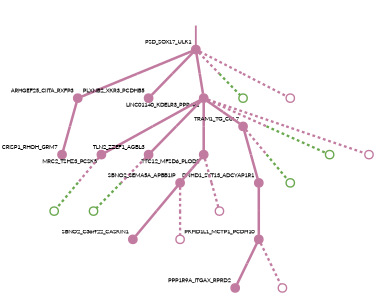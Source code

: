 strict digraph  {
graph[splines=false]; nodesep=0.7; rankdir=TB; ranksep=0.6; forcelabels=true; dpi=600; size=2.5;
0 [color="#c27ba0ff", fillcolor="#c27ba0ff", fixedsize=true, fontname=Lato, fontsize="12pt", height="0.25", label="", penwidth=3, shape=circle, style=filled, xlabel=PSD_SOX17_ULK1];
1 [color="#c27ba0ff", fillcolor="#c27ba0ff", fixedsize=true, fontname=Lato, fontsize="12pt", height="0.25", label="", penwidth=3, shape=circle, style=filled, xlabel=ARHGEF25_CIITA_RXFP3];
6 [color="#c27ba0ff", fillcolor="#c27ba0ff", fixedsize=true, fontname=Lato, fontsize="12pt", height="0.25", label="", penwidth=3, shape=circle, style=filled, xlabel=PLXNB2_XKR3_PCDHB5];
10 [color="#c27ba0ff", fillcolor="#c27ba0ff", fixedsize=true, fontname=Lato, fontsize="12pt", height="0.25", label="", penwidth=3, shape=circle, style=filled, xlabel=LINC01140_KDELR3_PPP4R1];
14 [color="#6aa84fff", fillcolor="#6aa84fff", fixedsize=true, fontname=Lato, fontsize="12pt", height="0.25", label="", penwidth=3, shape=circle, style=solid, xlabel=""];
19 [color="#c27ba0ff", fillcolor="#c27ba0ff", fixedsize=true, fontname=Lato, fontsize="12pt", height="0.25", label="", penwidth=3, shape=circle, style=solid, xlabel=""];
5 [color="#c27ba0ff", fillcolor="#c27ba0ff", fixedsize=true, fontname=Lato, fontsize="12pt", height="0.25", label="", penwidth=3, shape=circle, style=filled, xlabel=CRISP1_RHOH_GRM7];
2 [color="#c27ba0ff", fillcolor="#c27ba0ff", fixedsize=true, fontname=Lato, fontsize="12pt", height="0.25", label="", penwidth=3, shape=circle, style=filled, xlabel=PKHD1L1_MCTP1_PCDH10];
4 [color="#c27ba0ff", fillcolor="#c27ba0ff", fixedsize=true, fontname=Lato, fontsize="12pt", height="0.25", label="", penwidth=3, shape=circle, style=filled, xlabel=PPP1R9A_ITGAX_RPRD2];
20 [color="#c27ba0ff", fillcolor="#c27ba0ff", fixedsize=true, fontname=Lato, fontsize="12pt", height="0.25", label="", penwidth=3, shape=circle, style=solid, xlabel=""];
3 [color="#c27ba0ff", fillcolor="#c27ba0ff", fixedsize=true, fontname=Lato, fontsize="12pt", height="0.25", label="", penwidth=3, shape=circle, style=filled, xlabel=MRC2_TSHZ3_PCSK5];
15 [color="#6aa84fff", fillcolor="#6aa84fff", fixedsize=true, fontname=Lato, fontsize="12pt", height="0.25", label="", penwidth=3, shape=circle, style=solid, xlabel=""];
7 [color="#c27ba0ff", fillcolor="#c27ba0ff", fixedsize=true, fontname=Lato, fontsize="12pt", height="0.25", label="", penwidth=3, shape=circle, style=filled, xlabel=DNHD1_SYT13_ADCYAP1R1];
8 [color="#c27ba0ff", fillcolor="#c27ba0ff", fixedsize=true, fontname=Lato, fontsize="12pt", height="0.25", label="", penwidth=3, shape=circle, style=filled, xlabel=TLN2_ZZEF1_AGBL3];
16 [color="#6aa84fff", fillcolor="#6aa84fff", fixedsize=true, fontname=Lato, fontsize="12pt", height="0.25", label="", penwidth=3, shape=circle, style=solid, xlabel=""];
11 [color="#c27ba0ff", fillcolor="#c27ba0ff", fixedsize=true, fontname=Lato, fontsize="12pt", height="0.25", label="", penwidth=3, shape=circle, style=filled, xlabel=TTC12_MFSD6_PLOD2];
12 [color="#c27ba0ff", fillcolor="#c27ba0ff", fixedsize=true, fontname=Lato, fontsize="12pt", height="0.25", label="", penwidth=3, shape=circle, style=filled, xlabel=TRAM1_TG_CUL7];
17 [color="#6aa84fff", fillcolor="#6aa84fff", fixedsize=true, fontname=Lato, fontsize="12pt", height="0.25", label="", penwidth=3, shape=circle, style=solid, xlabel=""];
21 [color="#c27ba0ff", fillcolor="#c27ba0ff", fixedsize=true, fontname=Lato, fontsize="12pt", height="0.25", label="", penwidth=3, shape=circle, style=solid, xlabel=""];
13 [color="#c27ba0ff", fillcolor="#c27ba0ff", fixedsize=true, fontname=Lato, fontsize="12pt", height="0.25", label="", penwidth=3, shape=circle, style=filled, xlabel=SBNO2_SEMA5A_APBB1IP];
22 [color="#c27ba0ff", fillcolor="#c27ba0ff", fixedsize=true, fontname=Lato, fontsize="12pt", height="0.25", label="", penwidth=3, shape=circle, style=solid, xlabel=""];
18 [color="#6aa84fff", fillcolor="#6aa84fff", fixedsize=true, fontname=Lato, fontsize="12pt", height="0.25", label="", penwidth=3, shape=circle, style=solid, xlabel=""];
9 [color="#c27ba0ff", fillcolor="#c27ba0ff", fixedsize=true, fontname=Lato, fontsize="12pt", height="0.25", label="", penwidth=3, shape=circle, style=filled, xlabel=SBNO2_C3orf22_CASKIN1];
23 [color="#c27ba0ff", fillcolor="#c27ba0ff", fixedsize=true, fontname=Lato, fontsize="12pt", height="0.25", label="", penwidth=3, shape=circle, style=solid, xlabel=""];
normal [label="", penwidth=3, style=invis, xlabel=PSD_SOX17_ULK1];
0 -> 1  [arrowsize=0, color="#c27ba0ff;0.5:#c27ba0ff", minlen="2.0", penwidth="5.5", style=solid];
0 -> 6  [arrowsize=0, color="#c27ba0ff;0.5:#c27ba0ff", minlen="2.0", penwidth="5.5", style=solid];
0 -> 10  [arrowsize=0, color="#c27ba0ff;0.5:#c27ba0ff", minlen="2.0", penwidth="5.5", style=solid];
0 -> 14  [arrowsize=0, color="#c27ba0ff;0.5:#6aa84fff", minlen="2.0", penwidth=5, style=dashed];
0 -> 19  [arrowsize=0, color="#c27ba0ff;0.5:#c27ba0ff", minlen="2.0", penwidth=5, style=dashed];
1 -> 5  [arrowsize=0, color="#c27ba0ff;0.5:#c27ba0ff", minlen="2.0", penwidth="5.5", style=solid];
10 -> 3  [arrowsize=0, color="#c27ba0ff;0.5:#c27ba0ff", minlen="2.0", penwidth="5.5", style=solid];
10 -> 8  [arrowsize=0, color="#c27ba0ff;0.5:#c27ba0ff", minlen="2.0", penwidth="5.5", style=solid];
10 -> 11  [arrowsize=0, color="#c27ba0ff;0.5:#c27ba0ff", minlen="2.0", penwidth="5.5", style=solid];
10 -> 12  [arrowsize=0, color="#c27ba0ff;0.5:#c27ba0ff", minlen="1.2000000476837158", penwidth="5.5", style=solid];
10 -> 17  [arrowsize=0, color="#c27ba0ff;0.5:#6aa84fff", minlen="2.0", penwidth=5, style=dashed];
10 -> 21  [arrowsize=0, color="#c27ba0ff;0.5:#c27ba0ff", minlen="2.0", penwidth=5, style=dashed];
2 -> 4  [arrowsize=0, color="#c27ba0ff;0.5:#c27ba0ff", minlen="2.0", penwidth="5.5", style=solid];
2 -> 20  [arrowsize=0, color="#c27ba0ff;0.5:#c27ba0ff", minlen="2.0", penwidth=5, style=dashed];
3 -> 15  [arrowsize=0, color="#c27ba0ff;0.5:#6aa84fff", minlen="2.0", penwidth=5, style=dashed];
7 -> 2  [arrowsize=0, color="#c27ba0ff;0.5:#c27ba0ff", minlen="2.0", penwidth="5.5", style=solid];
8 -> 16  [arrowsize=0, color="#c27ba0ff;0.5:#6aa84fff", minlen="2.0", penwidth=5, style=dashed];
11 -> 13  [arrowsize=0, color="#c27ba0ff;0.5:#c27ba0ff", minlen="1.0", penwidth="5.5", style=solid];
11 -> 22  [arrowsize=0, color="#c27ba0ff;0.5:#c27ba0ff", minlen="2.0", penwidth=5, style=dashed];
12 -> 7  [arrowsize=0, color="#c27ba0ff;0.5:#c27ba0ff", minlen="2.0", penwidth="5.5", style=solid];
12 -> 18  [arrowsize=0, color="#c27ba0ff;0.5:#6aa84fff", minlen="2.0", penwidth=5, style=dashed];
13 -> 9  [arrowsize=0, color="#c27ba0ff;0.5:#c27ba0ff", minlen="2.0", penwidth="5.5", style=solid];
13 -> 23  [arrowsize=0, color="#c27ba0ff;0.5:#c27ba0ff", minlen="2.0", penwidth=5, style=dashed];
normal -> 0  [arrowsize=0, color="#c27ba0ff", label="", penwidth=4, style=solid];
}

